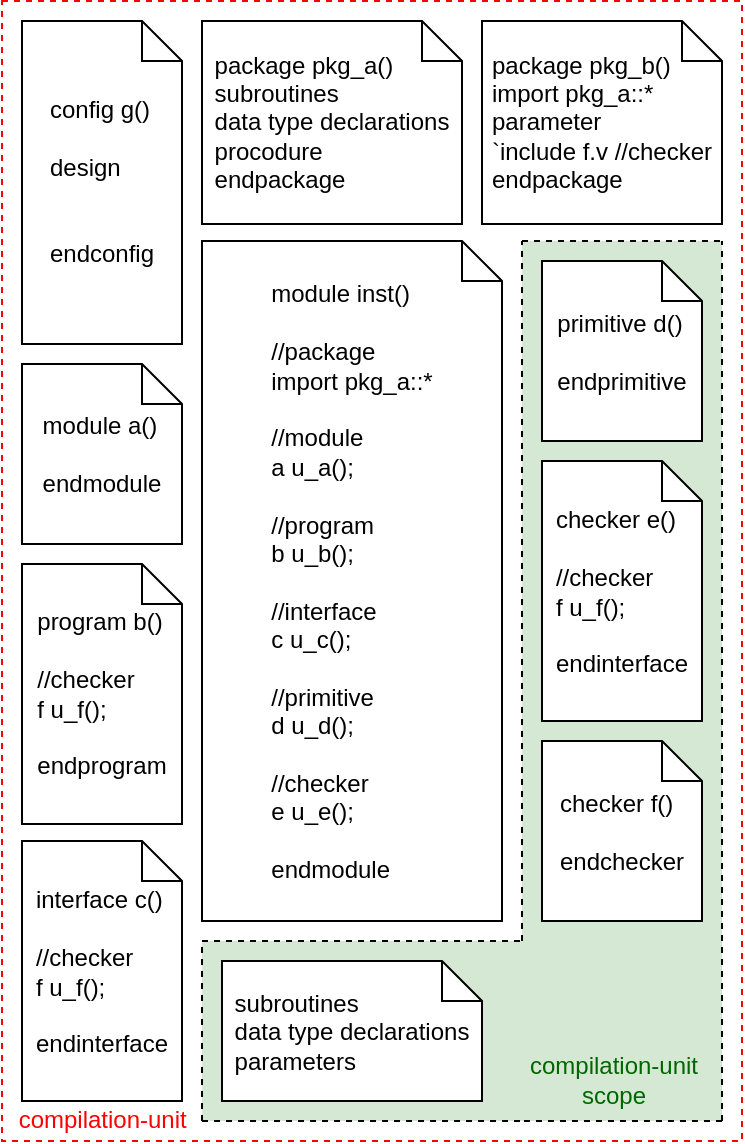 <mxfile version="15.8.7" type="device"><diagram id="Bxz3smFnXV9ZjJQGJNKW" name="第 1 页"><mxGraphModel dx="1865" dy="1829" grid="1" gridSize="10" guides="1" tooltips="1" connect="0" arrows="0" fold="1" page="1" pageScale="1" pageWidth="827" pageHeight="1169" math="0" shadow="0"><root><mxCell id="0"/><mxCell id="1" parent="0"/><mxCell id="dumSxazYkFzgr-Kd72Va-3" value="" style="rounded=0;whiteSpace=wrap;html=1;dashed=1;strokeColor=#FF0000;gradientColor=#ffffff;fillColor=none;strokeWidth=1;" vertex="1" parent="1"><mxGeometry x="-300" y="-1.5" width="370" height="570" as="geometry"/></mxCell><mxCell id="dumSxazYkFzgr-Kd72Va-4" value="&lt;font color=&quot;#ff0000&quot;&gt;compilation-unit&amp;nbsp;&lt;/font&gt;" style="text;html=1;strokeColor=none;fillColor=none;align=center;verticalAlign=middle;whiteSpace=wrap;rounded=0;shadow=0;glass=0;dashed=1;opacity=50;" vertex="1" parent="1"><mxGeometry x="-293" y="547.5" width="90" height="20" as="geometry"/></mxCell><mxCell id="dumSxazYkFzgr-Kd72Va-6" value="" style="group;fillColor=#d5e8d4;" vertex="1" connectable="0" parent="1"><mxGeometry x="-40" y="118.5" width="100" height="440" as="geometry"/></mxCell><mxCell id="dumSxazYkFzgr-Kd72Va-7" value="" style="endArrow=none;html=1;dashed=1;" edge="1" parent="dumSxazYkFzgr-Kd72Va-6"><mxGeometry x="-160" width="50" height="50" as="geometry"><mxPoint as="sourcePoint"/><mxPoint x="100" as="targetPoint"/></mxGeometry></mxCell><mxCell id="dumSxazYkFzgr-Kd72Va-8" value="" style="endArrow=none;html=1;dashed=1;" edge="1" parent="dumSxazYkFzgr-Kd72Va-6"><mxGeometry x="-150" y="10" width="50" height="50" as="geometry"><mxPoint y="350" as="sourcePoint"/><mxPoint as="targetPoint"/></mxGeometry></mxCell><mxCell id="dumSxazYkFzgr-Kd72Va-9" value="" style="endArrow=none;html=1;dashed=1;" edge="1" parent="dumSxazYkFzgr-Kd72Va-6"><mxGeometry x="-140" y="20" width="50" height="50" as="geometry"><mxPoint x="100" y="440" as="sourcePoint"/><mxPoint x="100" as="targetPoint"/></mxGeometry></mxCell><mxCell id="dumSxazYkFzgr-Kd72Va-10" value="" style="endArrow=none;html=1;dashed=1;" edge="1" parent="dumSxazYkFzgr-Kd72Va-6"><mxGeometry x="1" width="50" height="50" as="geometry"><mxPoint x="1" y="440" as="sourcePoint"/><mxPoint x="100" y="440" as="targetPoint"/></mxGeometry></mxCell><mxCell id="dumSxazYkFzgr-Kd72Va-11" value="" style="group;fillColor=#d5e8d4;" vertex="1" connectable="0" parent="1"><mxGeometry x="-200" y="468.5" width="160" height="90" as="geometry"/></mxCell><mxCell id="dumSxazYkFzgr-Kd72Va-12" value="" style="endArrow=none;html=1;dashed=1;" edge="1" parent="dumSxazYkFzgr-Kd72Va-11"><mxGeometry y="-350" width="50" height="50" as="geometry"><mxPoint y="90" as="sourcePoint"/><mxPoint x="160" y="90" as="targetPoint"/></mxGeometry></mxCell><mxCell id="dumSxazYkFzgr-Kd72Va-13" value="" style="endArrow=none;html=1;dashed=1;" edge="1" parent="dumSxazYkFzgr-Kd72Va-11"><mxGeometry y="-350" width="50" height="50" as="geometry"><mxPoint y="90" as="sourcePoint"/><mxPoint as="targetPoint"/></mxGeometry></mxCell><mxCell id="dumSxazYkFzgr-Kd72Va-14" value="" style="endArrow=none;html=1;dashed=1;" edge="1" parent="dumSxazYkFzgr-Kd72Va-11"><mxGeometry y="-350" width="50" height="50" as="geometry"><mxPoint as="sourcePoint"/><mxPoint x="160" as="targetPoint"/></mxGeometry></mxCell><mxCell id="dumSxazYkFzgr-Kd72Va-15" value="&lt;div style=&quot;text-align: left&quot;&gt;&lt;span&gt;module inst()&lt;/span&gt;&lt;/div&gt;&lt;div style=&quot;text-align: left&quot;&gt;&lt;br&gt;&lt;/div&gt;&lt;div style=&quot;text-align: left&quot;&gt;//package&lt;/div&gt;&lt;div style=&quot;text-align: left&quot;&gt;import pkg_a::*&lt;/div&gt;&lt;div style=&quot;text-align: left&quot;&gt;&lt;br&gt;&lt;/div&gt;&lt;div style=&quot;text-align: left&quot;&gt;//module&lt;/div&gt;&lt;div style=&quot;text-align: left&quot;&gt;a u_a();&lt;/div&gt;&lt;div style=&quot;text-align: left&quot;&gt;&lt;br&gt;&lt;/div&gt;&lt;div style=&quot;text-align: left&quot;&gt;//program&lt;/div&gt;&lt;div style=&quot;text-align: left&quot;&gt;b u_b();&lt;/div&gt;&lt;div style=&quot;text-align: left&quot;&gt;&lt;br&gt;&lt;/div&gt;&lt;div style=&quot;text-align: left&quot;&gt;//interface&lt;/div&gt;&lt;div style=&quot;text-align: left&quot;&gt;c u_c();&lt;/div&gt;&lt;div style=&quot;text-align: left&quot;&gt;&lt;br&gt;&lt;/div&gt;&lt;div style=&quot;text-align: left&quot;&gt;//primitive&lt;/div&gt;&lt;div style=&quot;text-align: left&quot;&gt;d u_d();&lt;/div&gt;&lt;div style=&quot;text-align: left&quot;&gt;&lt;br&gt;&lt;/div&gt;&lt;div style=&quot;text-align: left&quot;&gt;//checker&lt;/div&gt;&lt;div style=&quot;text-align: left&quot;&gt;e u_e();&lt;/div&gt;&lt;div style=&quot;text-align: left&quot;&gt;&lt;br&gt;&lt;/div&gt;&lt;div style=&quot;text-align: left&quot;&gt;&lt;span&gt;endmodule&lt;/span&gt;&lt;/div&gt;" style="shape=note;size=20;whiteSpace=wrap;html=1;" vertex="1" parent="1"><mxGeometry x="-200" y="118.5" width="150" height="340" as="geometry"/></mxCell><mxCell id="dumSxazYkFzgr-Kd72Va-16" value="&lt;div style=&quot;text-align: left&quot;&gt;module a()&lt;/div&gt;&lt;div style=&quot;text-align: left&quot;&gt;&lt;br&gt;&lt;/div&gt;&lt;div style=&quot;text-align: left&quot;&gt;endmodule&lt;/div&gt;" style="shape=note;size=20;whiteSpace=wrap;html=1;" vertex="1" parent="1"><mxGeometry x="-290" y="180" width="80" height="90" as="geometry"/></mxCell><mxCell id="dumSxazYkFzgr-Kd72Va-17" value="&lt;div style=&quot;text-align: left&quot;&gt;program b()&lt;/div&gt;&lt;div style=&quot;text-align: left&quot;&gt;&lt;div&gt;&lt;br&gt;&lt;/div&gt;&lt;div&gt;//checker&lt;/div&gt;&lt;div&gt;f u_f();&lt;/div&gt;&lt;/div&gt;&lt;div style=&quot;text-align: left&quot;&gt;&lt;br&gt;&lt;/div&gt;&lt;div style=&quot;text-align: left&quot;&gt;endprogram&lt;/div&gt;" style="shape=note;size=20;whiteSpace=wrap;html=1;" vertex="1" parent="1"><mxGeometry x="-290" y="280" width="80" height="130" as="geometry"/></mxCell><mxCell id="dumSxazYkFzgr-Kd72Va-18" value="&lt;div style=&quot;text-align: left&quot;&gt;interface c()&lt;/div&gt;&lt;div style=&quot;text-align: left&quot;&gt;&lt;div&gt;&lt;br&gt;&lt;/div&gt;&lt;div&gt;//checker&lt;/div&gt;&lt;div&gt;f u_f();&lt;/div&gt;&lt;/div&gt;&lt;div style=&quot;text-align: left&quot;&gt;&lt;br&gt;&lt;/div&gt;&lt;div style=&quot;text-align: left&quot;&gt;endinterface&lt;/div&gt;" style="shape=note;size=20;whiteSpace=wrap;html=1;" vertex="1" parent="1"><mxGeometry x="-290" y="418.5" width="80" height="130" as="geometry"/></mxCell><mxCell id="dumSxazYkFzgr-Kd72Va-19" value="&lt;div style=&quot;text-align: left&quot;&gt;checker e()&lt;/div&gt;&lt;div style=&quot;text-align: left&quot;&gt;&lt;div&gt;&lt;br&gt;&lt;/div&gt;&lt;div&gt;//checker&lt;/div&gt;&lt;div&gt;f u_f();&lt;/div&gt;&lt;/div&gt;&lt;div style=&quot;text-align: left&quot;&gt;&lt;br&gt;&lt;/div&gt;&lt;div style=&quot;text-align: left&quot;&gt;endinterface&lt;/div&gt;" style="shape=note;size=20;whiteSpace=wrap;html=1;" vertex="1" parent="1"><mxGeometry x="-30" y="228.5" width="80" height="130" as="geometry"/></mxCell><mxCell id="dumSxazYkFzgr-Kd72Va-20" value="&lt;div style=&quot;text-align: left&quot;&gt;primitive d()&lt;/div&gt;&lt;div style=&quot;text-align: left&quot;&gt;&lt;br&gt;&lt;/div&gt;&lt;div style=&quot;text-align: left&quot;&gt;endprimitive&lt;/div&gt;" style="shape=note;size=20;whiteSpace=wrap;html=1;" vertex="1" parent="1"><mxGeometry x="-30" y="128.5" width="80" height="90" as="geometry"/></mxCell><mxCell id="dumSxazYkFzgr-Kd72Va-21" value="&lt;div style=&quot;text-align: left&quot;&gt;checker f()&lt;/div&gt;&lt;div style=&quot;text-align: left&quot;&gt;&lt;br&gt;&lt;/div&gt;&lt;div style=&quot;text-align: left&quot;&gt;endchecker&lt;/div&gt;" style="shape=note;size=20;whiteSpace=wrap;html=1;" vertex="1" parent="1"><mxGeometry x="-30" y="368.5" width="80" height="90" as="geometry"/></mxCell><mxCell id="dumSxazYkFzgr-Kd72Va-22" value="&lt;div style=&quot;text-align: left&quot;&gt;subroutines&lt;/div&gt;&lt;div style=&quot;text-align: left&quot;&gt;data type declarations&lt;/div&gt;&lt;div style=&quot;text-align: left&quot;&gt;&lt;span&gt;parameters&lt;/span&gt;&lt;/div&gt;" style="shape=note;size=20;whiteSpace=wrap;html=1;" vertex="1" parent="1"><mxGeometry x="-190" y="478.5" width="130" height="70" as="geometry"/></mxCell><mxCell id="dumSxazYkFzgr-Kd72Va-23" value="&lt;font color=&quot;#006600&quot;&gt;compilation-unit scope&lt;/font&gt;" style="text;html=1;strokeColor=none;fillColor=none;align=center;verticalAlign=middle;whiteSpace=wrap;rounded=0;shadow=0;glass=0;dashed=1;opacity=50;" vertex="1" parent="1"><mxGeometry x="-39" y="527.5" width="90" height="20" as="geometry"/></mxCell><mxCell id="dumSxazYkFzgr-Kd72Va-24" value="&lt;div style=&quot;text-align: left&quot;&gt;package pkg_b()&lt;/div&gt;&lt;div style=&quot;text-align: left&quot;&gt;import pkg_a::*&lt;/div&gt;&lt;div style=&quot;text-align: left&quot;&gt;parameter&lt;/div&gt;&lt;div style=&quot;text-align: left&quot;&gt;`include f.v //checker&lt;/div&gt;&lt;div style=&quot;text-align: left&quot;&gt;endpackage&lt;/div&gt;" style="shape=note;size=20;whiteSpace=wrap;html=1;" vertex="1" parent="1"><mxGeometry x="-60" y="8.5" width="120" height="101.5" as="geometry"/></mxCell><mxCell id="dumSxazYkFzgr-Kd72Va-25" value="&lt;div style=&quot;text-align: left&quot;&gt;package pkg_a()&lt;/div&gt;&lt;div style=&quot;text-align: left&quot;&gt;&lt;div&gt;subroutines&lt;/div&gt;&lt;div&gt;data type declarations&lt;br&gt;&lt;/div&gt;&lt;div&gt;procodure&lt;/div&gt;&lt;/div&gt;&lt;div style=&quot;text-align: left&quot;&gt;endpackage&lt;/div&gt;" style="shape=note;size=20;whiteSpace=wrap;html=1;" vertex="1" parent="1"><mxGeometry x="-200" y="8.5" width="130" height="101.5" as="geometry"/></mxCell><mxCell id="dumSxazYkFzgr-Kd72Va-26" value="&lt;div style=&quot;text-align: left&quot;&gt;config g()&lt;/div&gt;&lt;div style=&quot;text-align: left&quot;&gt;&lt;br&gt;&lt;/div&gt;&lt;div style=&quot;text-align: left&quot;&gt;design&amp;nbsp;&lt;/div&gt;&lt;div style=&quot;text-align: left&quot;&gt;&lt;br&gt;&lt;/div&gt;&lt;div style=&quot;text-align: left&quot;&gt;&lt;br&gt;&lt;/div&gt;&lt;div style=&quot;text-align: left&quot;&gt;endconfig&lt;/div&gt;" style="shape=note;size=20;whiteSpace=wrap;html=1;" vertex="1" parent="1"><mxGeometry x="-290" y="8.5" width="80" height="161.5" as="geometry"/></mxCell></root></mxGraphModel></diagram></mxfile>